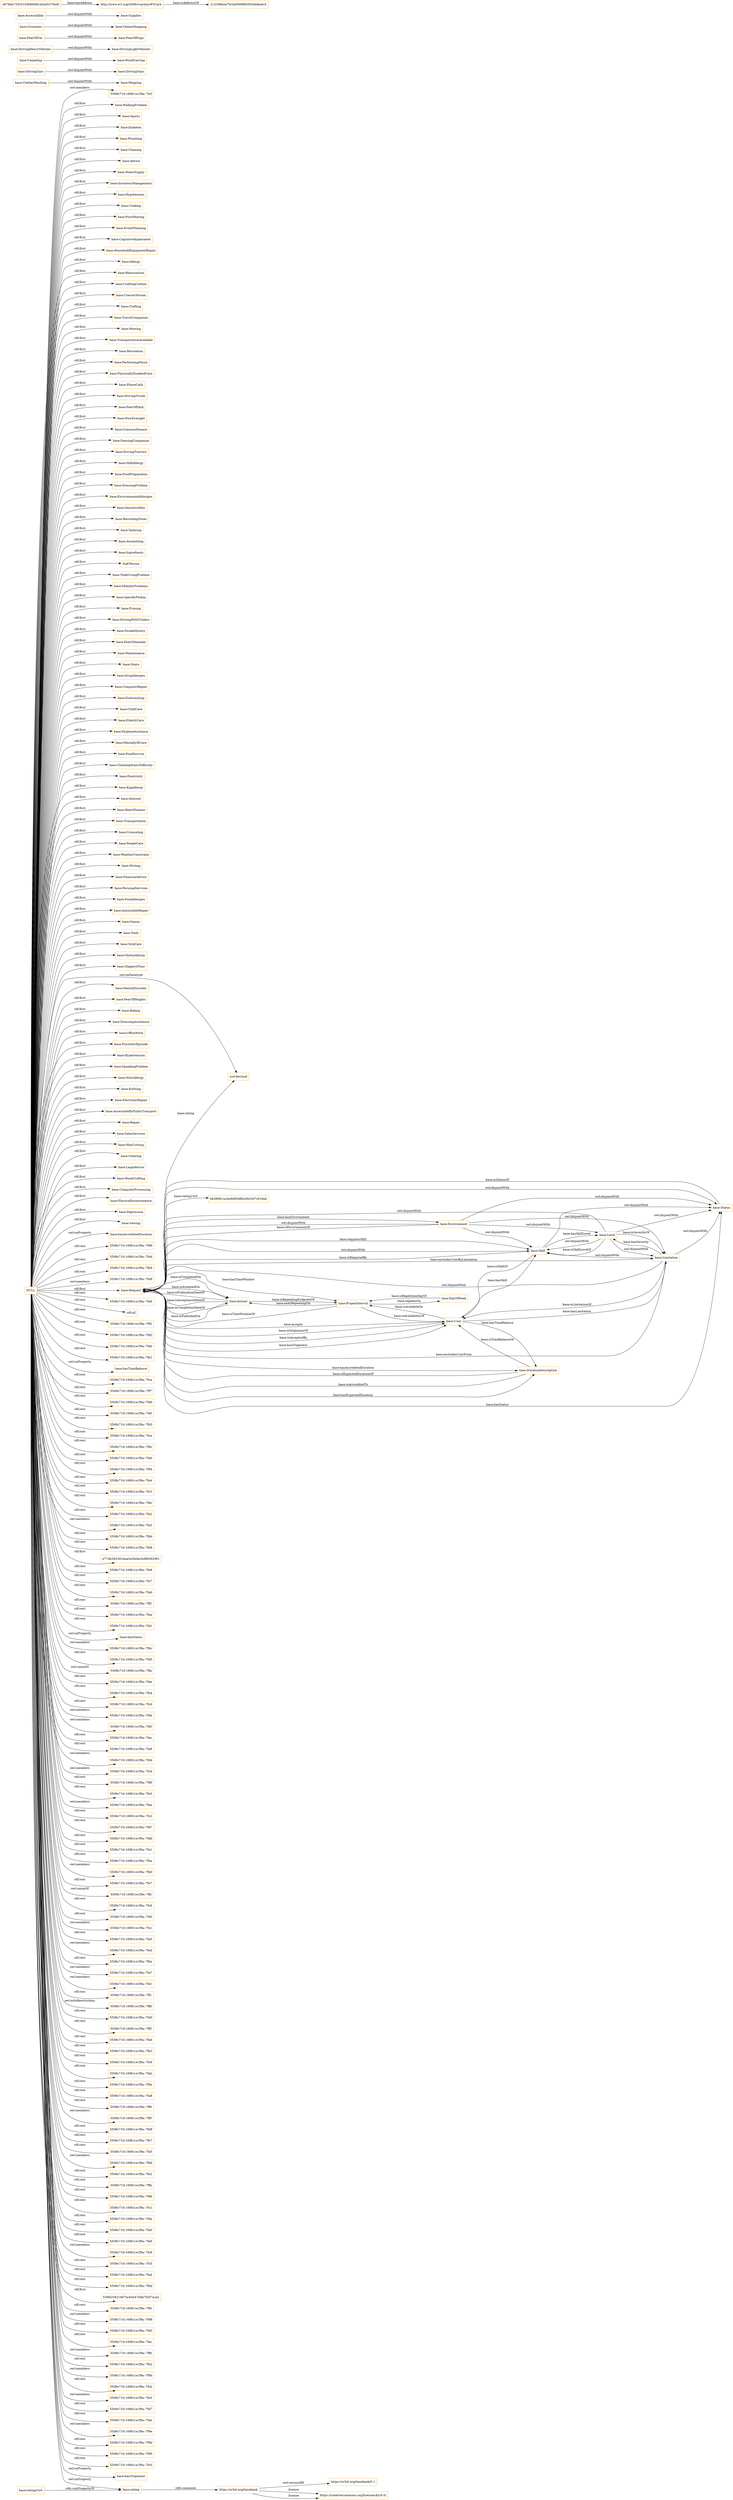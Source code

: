 digraph ar2dtool_diagram { 
rankdir=LR;
size="1501"
node [shape = rectangle, color="orange"]; "base:WalkingProblem" "base:Sports" "base:Mopping" "base:Diabetes" "base:Plumbing" "base:Cleaning" "base:Advice" "base:DrivingCars" "base:WaterSupply" "base:InventoryManagement" "base:Hypotension" "base:Cooking" "base:PoorHearing" "base:EventPlanning" "base:CognitiveImpairment" "time:Instant" "base:HouseholdEquipmentRepair" "base:Allergy" "base:Rheumatism" "time:DayOfWeek" "base:CraftingClothes" "base:UnevenTerrain" "base:Crafting" "base:Carpeting" "base:DrivingHeavyVehicles" "time:ProperInterval" "base:TravelCompanion" "base:Mowing" "base:TransportationAvailable" "base:Recreation" "base:PerformingMusic" "base:PhysicallyDisabledCare" "base:PhoneCalls" "base:DrivingTrucks" "base:FearOfDark" "base:PoorEyesight" "base:CommonDisease" "base:DancingCompanion" "base:DrivingTractors" "base:FearOfDogs" "base:MilkAllergy" "base:Groceries" "base:FoodPreparation" "base:DressingProblem" "base:EnvironmentalAllergies" "base:SensitiveSkin" "base:RecordingNotes" "base:Tailoring" "base:Assembling" "base:Level" "base:Ingredients" "foaf:Person" "base:ToiletUsingProblem" "base:Limitation" "base:MobilityProblems" "base:SpecificPhobia" "base:Pruning" "base:DrivingWithTrailers" "base:StrokeHistory" "base:WoodCarving" "base:FearOfAnimals" "base:Maintenance" "base:User" "base:Stairs" "base:DrugAllergies" "base:ComputerRepair" "base:Dishwashing" "base:ChildCare" "base:DrivingVans" "base:ClothesWashing" "base:Accessibility" "base:ElderlyCare" "base:OnlineShopping" "base:HygieneAssitance" "base:MentallyIllCare" "base:Environment" "base:FoodService" "base:ClimbingStairsDifficulty" "base:Electricity" "base:EggAllergy" "base:Internet" "base:HeartDisease" "e978eb73355105f46f481dcbd5376e4f" "time:DurationDescription" "base:Transportation" "base:Status" "base:Counseling" "base:PeopleCare" "base:WeatherConstraint" "base:Writing" "base:FinancialAdvice" "base:PersonalServices" "base:FoodAllergies" "base:AutomobileRepair" "base:Games" "base:Tools" "base:SickCare" "http://www.w3.org/2006/vcard/ns#VCard" "base:GlutenAllergy" "base:FearOfCat" "base:SlipperyFloor" "base:Request" "base:MentalDisorder" "212396bee7fc5a0909f9d3f34ddba6c5" "base:FearOfHeights" "base:Baking" "base:DrivingLightVehicles" "base:DressingAssistance" "base:OfficeWork" "base:PsychoticEpisode" "base:Hypertension" "base:SpeakingProblem" "base:NutsAllergy" "base:Knitting" "base:ElectronicRepair" "base:AccessibleByPublicTransport" "base:Repair" "base:SalesServices" "base:Skill" "base:Supplies" "base:HairCutting" "base:Catering" "base:LegalAdvice" "base:WoodCrafting" "base:ComputerProcessing" "base:PhysicalInconvenience" "base:Depression" "base:Sewing" ; /*classes style*/
	"base:Groceries" -> "base:OnlineShopping" [ label = "owl:disjointWith" ];
	"base:Limitation" -> "base:Status" [ label = "owl:disjointWith" ];
	"base:Limitation" -> "base:Skill" [ label = "owl:disjointWith" ];
	"base:Limitation" -> "base:Request" [ label = "owl:disjointWith" ];
	"base:Request" -> "base:Status" [ label = "owl:disjointWith" ];
	"base:Request" -> "base:Skill" [ label = "owl:disjointWith" ];
	"base:Carpeting" -> "base:WoodCarving" [ label = "owl:disjointWith" ];
	"base:FearOfCat" -> "base:FearOfDogs" [ label = "owl:disjointWith" ];
	"base:DrivingHeavyVehicles" -> "base:DrivingLightVehicles" [ label = "owl:disjointWith" ];
	"base:Accessibility" -> "base:Supplies" [ label = "owl:disjointWith" ];
	"base:Skill" -> "base:Status" [ label = "owl:disjointWith" ];
	"base:rating1to5" -> "base:rating" [ label = "rdfs:subPropertyOf" ];
	"NULL" -> "base:hasAccreditedDuration" [ label = "owl:onProperty" ];
	"NULL" -> "5508c716:169fc1e1f9a:-7f99" [ label = "rdf:rest" ];
	"NULL" -> "base:MentallyIllCare" [ label = "rdf:first" ];
	"NULL" -> "5508c716:169fc1e1f9a:-7fdd" [ label = "rdf:rest" ];
	"NULL" -> "5508c716:169fc1e1f9a:-7fb9" [ label = "rdf:rest" ];
	"NULL" -> "base:FearOfHeights" [ label = "rdf:first" ];
	"NULL" -> "base:DressingAssistance" [ label = "rdf:first" ];
	"NULL" -> "5508c716:169fc1e1f9a:-7fd9" [ label = "owl:members" ];
	"NULL" -> "5508c716:169fc1e1f9a:-7fe9" [ label = "rdf:rest" ];
	"NULL" -> "base:RecordingNotes" [ label = "rdf:first" ];
	"NULL" -> "base:AutomobileRepair" [ label = "rdf:first" ];
	"NULL" -> "rdf:nil" [ label = "rdf:rest" ];
	"NULL" -> "base:SalesServices" [ label = "rdf:first" ];
	"NULL" -> "base:HygieneAssitance" [ label = "rdf:first" ];
	"NULL" -> "base:Pruning" [ label = "rdf:first" ];
	"NULL" -> "5508c716:169fc1e1f9a:-7ff3" [ label = "rdf:rest" ];
	"NULL" -> "base:Tools" [ label = "rdf:first" ];
	"NULL" -> "5508c716:169fc1e1f9a:-7fd2" [ label = "rdf:rest" ];
	"NULL" -> "5508c716:169fc1e1f9a:-7feb" [ label = "rdf:rest" ];
	"NULL" -> "5508c716:169fc1e1f9a:-7fb1" [ label = "rdf:rest" ];
	"NULL" -> "base:hasTimeBalance" [ label = "owl:onProperty" ];
	"NULL" -> "5508c716:169fc1e1f9a:-7fca" [ label = "rdf:rest" ];
	"NULL" -> "base:StrokeHistory" [ label = "rdf:first" ];
	"NULL" -> "base:OfficeWork" [ label = "rdf:first" ];
	"NULL" -> "base:Sewing" [ label = "rdf:first" ];
	"NULL" -> "base:Assembling" [ label = "rdf:first" ];
	"NULL" -> "5508c716:169fc1e1f9a:-7ff7" [ label = "rdf:rest" ];
	"NULL" -> "5508c716:169fc1e1f9a:-7fd6" [ label = "rdf:rest" ];
	"NULL" -> "5508c716:169fc1e1f9a:-7fef" [ label = "rdf:rest" ];
	"NULL" -> "base:DrivingTrucks" [ label = "rdf:first" ];
	"NULL" -> "base:NutsAllergy" [ label = "rdf:first" ];
	"NULL" -> "5508c716:169fc1e1f9a:-7fb5" [ label = "rdf:rest" ];
	"NULL" -> "5508c716:169fc1e1f9a:-7fce" [ label = "rdf:rest" ];
	"NULL" -> "base:Recreation" [ label = "rdf:first" ];
	"NULL" -> "base:Electricity" [ label = "rdf:first" ];
	"NULL" -> "5508c716:169fc1e1f9a:-7f9c" [ label = "rdf:rest" ];
	"NULL" -> "5508c716:169fc1e1f9a:-7fe0" [ label = "rdf:rest" ];
	"NULL" -> "base:FoodService" [ label = "rdf:first" ];
	"NULL" -> "base:Games" [ label = "rdf:first" ];
	"NULL" -> "5508c716:169fc1e1f9a:-7f94" [ label = "rdf:rest" ];
	"NULL" -> "base:Sports" [ label = "rdf:first" ];
	"NULL" -> "base:AccessibleByPublicTransport" [ label = "rdf:first" ];
	"NULL" -> "base:Cooking" [ label = "rdf:first" ];
	"NULL" -> "base:Transportation" [ label = "rdf:first" ];
	"NULL" -> "base:EnvironmentalAllergies" [ label = "rdf:first" ];
	"NULL" -> "base:ClimbingStairsDifficulty" [ label = "rdf:first" ];
	"NULL" -> "5508c716:169fc1e1f9a:-7fe4" [ label = "rdf:rest" ];
	"NULL" -> "base:FoodPreparation" [ label = "rdf:first" ];
	"NULL" -> "base:SlipperyFloor" [ label = "rdf:first" ];
	"NULL" -> "base:DrivingWithTrailers" [ label = "rdf:first" ];
	"NULL" -> "5508c716:169fc1e1f9a:-7fc3" [ label = "rdf:rest" ];
	"NULL" -> "5508c716:169fc1e1f9a:-7fdc" [ label = "rdf:rest" ];
	"NULL" -> "5508c716:169fc1e1f9a:-7fa2" [ label = "rdf:rest" ];
	"NULL" -> "5508c716:169fc1e1f9a:-7fa3" [ label = "owl:members" ];
	"NULL" -> "5508c716:169fc1e1f9a:-7fbb" [ label = "rdf:rest" ];
	"NULL" -> "5508c716:169fc1e1f9a:-7fb8" [ label = "rdf:rest" ];
	"NULL" -> "e77db392391baa3a5bfda3e9fb562961" [ label = "rdf:first" ];
	"NULL" -> "base:Diabetes" [ label = "rdf:first" ];
	"NULL" -> "5508c716:169fc1e1f9a:-7fe8" [ label = "rdf:rest" ];
	"NULL" -> "base:Plumbing" [ label = "rdf:first" ];
	"NULL" -> "5508c716:169fc1e1f9a:-7fc7" [ label = "rdf:rest" ];
	"NULL" -> "5508c716:169fc1e1f9a:-7fa6" [ label = "rdf:rest" ];
	"NULL" -> "base:MobilityProblems" [ label = "rdf:first" ];
	"NULL" -> "5508c716:169fc1e1f9a:-7ff2" [ label = "rdf:rest" ];
	"NULL" -> "5508c716:169fc1e1f9a:-7fea" [ label = "rdf:rest" ];
	"NULL" -> "5508c716:169fc1e1f9a:-7fd1" [ label = "rdf:rest" ];
	"NULL" -> "base:SpecificPhobia" [ label = "rdf:first" ];
	"NULL" -> "base:hasStatus" [ label = "owl:onProperty" ];
	"NULL" -> "base:Knitting" [ label = "rdf:first" ];
	"NULL" -> "5508c716:169fc1e1f9a:-7fbc" [ label = "owl:members" ];
	"NULL" -> "base:ElderlyCare" [ label = "rdf:first" ];
	"NULL" -> "base:Rheumatism" [ label = "rdf:first" ];
	"NULL" -> "base:Ingredients" [ label = "rdf:first" ];
	"NULL" -> "base:WaterSupply" [ label = "rdf:first" ];
	"NULL" -> "5508c716:169fc1e1f9a:-7fd5" [ label = "rdf:rest" ];
	"NULL" -> "5508c716:169fc1e1f9a:-7ffa" [ label = "owl:unionOf" ];
	"NULL" -> "base:Maintenance" [ label = "rdf:first" ];
	"NULL" -> "5508c716:169fc1e1f9a:-7fee" [ label = "rdf:rest" ];
	"NULL" -> "5508c716:169fc1e1f9a:-7fb4" [ label = "rdf:rest" ];
	"NULL" -> "base:Allergy" [ label = "rdf:first" ];
	"NULL" -> "5508c716:169fc1e1f9a:-7fcd" [ label = "rdf:rest" ];
	"NULL" -> "5508c716:169fc1e1f9a:-7fde" [ label = "owl:members" ];
	"NULL" -> "5508c716:169fc1e1f9a:-7fbf" [ label = "owl:members" ];
	"NULL" -> "5508c716:169fc1e1f9a:-7fac" [ label = "rdf:rest" ];
	"NULL" -> "base:SpeakingProblem" [ label = "rdf:first" ];
	"NULL" -> "5508c716:169fc1e1f9a:-7fa9" [ label = "rdf:rest" ];
	"NULL" -> "base:DressingProblem" [ label = "rdf:first" ];
	"NULL" -> "5508c716:169fc1e1f9a:-7fd4" [ label = "owl:members" ];
	"NULL" -> "5508c716:169fc1e1f9a:-7fc4" [ label = "owl:members" ];
	"NULL" -> "base:PoorEyesight" [ label = "rdf:first" ];
	"NULL" -> "base:WeatherConstraint" [ label = "rdf:first" ];
	"NULL" -> "base:EventPlanning" [ label = "rdf:first" ];
	"NULL" -> "5508c716:169fc1e1f9a:-7f9f" [ label = "rdf:rest" ];
	"NULL" -> "base:HeartDisease" [ label = "rdf:first" ];
	"NULL" -> "base:DrivingTractors" [ label = "rdf:first" ];
	"NULL" -> "5508c716:169fc1e1f9a:-7fe3" [ label = "rdf:rest" ];
	"NULL" -> "base:LegalAdvice" [ label = "rdf:first" ];
	"NULL" -> "5508c716:169fc1e1f9a:-7faa" [ label = "owl:members" ];
	"NULL" -> "base:Writing" [ label = "rdf:first" ];
	"NULL" -> "5508c716:169fc1e1f9a:-7fc2" [ label = "rdf:rest" ];
	"NULL" -> "5508c716:169fc1e1f9a:-7f97" [ label = "rdf:rest" ];
	"NULL" -> "base:CognitiveImpairment" [ label = "rdf:first" ];
	"NULL" -> "base:FearOfAnimals" [ label = "rdf:first" ];
	"NULL" -> "5508c716:169fc1e1f9a:-7fdb" [ label = "rdf:rest" ];
	"NULL" -> "5508c716:169fc1e1f9a:-7fa1" [ label = "rdf:rest" ];
	"NULL" -> "base:TransportationAvailable" [ label = "rdf:first" ];
	"NULL" -> "5508c716:169fc1e1f9a:-7fba" [ label = "rdf:rest" ];
	"NULL" -> "5508c716:169fc1e1f9a:-7fb0" [ label = "owl:members" ];
	"NULL" -> "base:MilkAllergy" [ label = "rdf:first" ];
	"NULL" -> "5508c716:169fc1e1f9a:-7fe7" [ label = "rdf:rest" ];
	"NULL" -> "base:ChildCare" [ label = "rdf:first" ];
	"NULL" -> "5508c716:169fc1e1f9a:-7ffc" [ label = "owl:unionOf" ];
	"NULL" -> "5508c716:169fc1e1f9a:-7fc6" [ label = "rdf:rest" ];
	"NULL" -> "5508c716:169fc1e1f9a:-7fdf" [ label = "rdf:rest" ];
	"NULL" -> "5508c716:169fc1e1f9a:-7fcc" [ label = "owl:members" ];
	"NULL" -> "5508c716:169fc1e1f9a:-7fa5" [ label = "rdf:rest" ];
	"NULL" -> "5508c716:169fc1e1f9a:-7fad" [ label = "owl:members" ];
	"NULL" -> "base:ElectronicRepair" [ label = "rdf:first" ];
	"NULL" -> "5508c716:169fc1e1f9a:-7fbe" [ label = "rdf:rest" ];
	"NULL" -> "base:Depression" [ label = "rdf:first" ];
	"NULL" -> "base:Dishwashing" [ label = "rdf:first" ];
	"NULL" -> "5508c716:169fc1e1f9a:-7fa7" [ label = "owl:members" ];
	"NULL" -> "5508c716:169fc1e1f9a:-7fe1" [ label = "owl:members" ];
	"NULL" -> "5508c716:169fc1e1f9a:-7ff1" [ label = "rdf:rest" ];
	"NULL" -> "5508c716:169fc1e1f9a:-7ff8" [ label = "owl:withRestrictions" ];
	"NULL" -> "base:PhysicalInconvenience" [ label = "rdf:first" ];
	"NULL" -> "base:PoorHearing" [ label = "rdf:first" ];
	"NULL" -> "5508c716:169fc1e1f9a:-7fd0" [ label = "rdf:rest" ];
	"NULL" -> "base:InventoryManagement" [ label = "rdf:first" ];
	"NULL" -> "base:ToiletUsingProblem" [ label = "rdf:first" ];
	"NULL" -> "base:Advice" [ label = "rdf:first" ];
	"NULL" -> "base:Stairs" [ label = "rdf:first" ];
	"NULL" -> "5508c716:169fc1e1f9a:-7ff5" [ label = "rdf:rest" ];
	"NULL" -> "5508c716:169fc1e1f9a:-7fed" [ label = "rdf:rest" ];
	"NULL" -> "5508c716:169fc1e1f9a:-7fb3" [ label = "rdf:rest" ];
	"NULL" -> "base:Hypertension" [ label = "rdf:first" ];
	"NULL" -> "5508c716:169fc1e1f9a:-7fc9" [ label = "rdf:rest" ];
	"NULL" -> "5508c716:169fc1e1f9a:-7fab" [ label = "rdf:rest" ];
	"NULL" -> "5508c716:169fc1e1f9a:-7f9a" [ label = "rdf:rest" ];
	"NULL" -> "5508c716:169fc1e1f9a:-7fa8" [ label = "rdf:rest" ];
	"NULL" -> "5508c716:169fc1e1f9a:-7ff9" [ label = "rdf:rest" ];
	"NULL" -> "base:TravelCompanion" [ label = "rdf:first" ];
	"NULL" -> "5508c716:169fc1e1f9a:-7ff0" [ label = "owl:members" ];
	"NULL" -> "5508c716:169fc1e1f9a:-7fd8" [ label = "rdf:rest" ];
	"NULL" -> "base:Counseling" [ label = "rdf:first" ];
	"NULL" -> "base:PerformingMusic" [ label = "rdf:first" ];
	"NULL" -> "5508c716:169fc1e1f9a:-7fb7" [ label = "rdf:rest" ];
	"NULL" -> "base:PeopleCare" [ label = "rdf:first" ];
	"NULL" -> "base:Hypotension" [ label = "rdf:first" ];
	"NULL" -> "5508c716:169fc1e1f9a:-7faf" [ label = "rdf:rest" ];
	"NULL" -> "base:MentalDisorder" [ label = "rdf:first" ];
	"NULL" -> "base:EggAllergy" [ label = "rdf:first" ];
	"NULL" -> "5508c716:169fc1e1f9a:-7fb6" [ label = "owl:members" ];
	"NULL" -> "base:WoodCrafting" [ label = "rdf:first" ];
	"NULL" -> "base:ComputerProcessing" [ label = "rdf:first" ];
	"NULL" -> "5508c716:169fc1e1f9a:-7fe2" [ label = "rdf:rest" ];
	"NULL" -> "5508c716:169fc1e1f9a:-7ffb" [ label = "rdf:rest" ];
	"NULL" -> "5508c716:169fc1e1f9a:-7f96" [ label = "rdf:rest" ];
	"NULL" -> "5508c716:169fc1e1f9a:-7fc1" [ label = "rdf:rest" ];
	"NULL" -> "base:UnevenTerrain" [ label = "rdf:first" ];
	"NULL" -> "base:FearOfDark" [ label = "rdf:first" ];
	"NULL" -> "5508c716:169fc1e1f9a:-7fda" [ label = "rdf:rest" ];
	"NULL" -> "5508c716:169fc1e1f9a:-7fa0" [ label = "rdf:rest" ];
	"NULL" -> "base:FoodAllergies" [ label = "rdf:first" ];
	"NULL" -> "base:DrugAllergies" [ label = "rdf:first" ];
	"NULL" -> "foaf:Person" [ label = "rdf:first" ];
	"NULL" -> "base:Baking" [ label = "rdf:first" ];
	"NULL" -> "base:Tailoring" [ label = "rdf:first" ];
	"NULL" -> "base:SensitiveSkin" [ label = "rdf:first" ];
	"NULL" -> "base:SickCare" [ label = "rdf:first" ];
	"NULL" -> "5508c716:169fc1e1f9a:-7fe6" [ label = "rdf:rest" ];
	"NULL" -> "5508c716:169fc1e1f9a:-7fc8" [ label = "owl:members" ];
	"NULL" -> "5508c716:169fc1e1f9a:-7fc5" [ label = "rdf:rest" ];
	"NULL" -> "base:DancingCompanion" [ label = "rdf:first" ];
	"NULL" -> "base:Request" [ label = "rdf:first" ];
	"NULL" -> "5508c716:169fc1e1f9a:-7fa4" [ label = "rdf:rest" ];
	"NULL" -> "base:HairCutting" [ label = "rdf:first" ];
	"NULL" -> "5508c716:169fc1e1f9a:-7fbd" [ label = "rdf:rest" ];
	"NULL" -> "base:FinancialAdvice" [ label = "rdf:first" ];
	"NULL" -> "f1fdb25821667bcb5e47ddb7f267aca2" [ label = "rdf:first" ];
	"NULL" -> "base:CraftingClothes" [ label = "rdf:first" ];
	"NULL" -> "base:Internet" [ label = "rdf:first" ];
	"NULL" -> "base:GlutenAllergy" [ label = "rdf:first" ];
	"NULL" -> "5508c716:169fc1e1f9a:-7ff4" [ label = "rdf:rest" ];
	"NULL" -> "5508c716:169fc1e1f9a:-7f98" [ label = "owl:members" ];
	"NULL" -> "5508c716:169fc1e1f9a:-7fd3" [ label = "rdf:rest" ];
	"NULL" -> "base:PhysicallyDisabledCare" [ label = "rdf:first" ];
	"NULL" -> "base:PsychoticEpisode" [ label = "rdf:first" ];
	"NULL" -> "5508c716:169fc1e1f9a:-7fec" [ label = "rdf:rest" ];
	"NULL" -> "base:Mowing" [ label = "rdf:first" ];
	"NULL" -> "5508c716:169fc1e1f9a:-7ff6" [ label = "owl:members" ];
	"NULL" -> "5508c716:169fc1e1f9a:-7fb2" [ label = "rdf:rest" ];
	"NULL" -> "5508c716:169fc1e1f9a:-7f9b" [ label = "owl:members" ];
	"NULL" -> "5508c716:169fc1e1f9a:-7fcb" [ label = "rdf:rest" ];
	"NULL" -> "base:Crafting" [ label = "rdf:first" ];
	"NULL" -> "5508c716:169fc1e1f9a:-7fe5" [ label = "owl:members" ];
	"NULL" -> "5508c716:169fc1e1f9a:-7fd7" [ label = "rdf:rest" ];
	"NULL" -> "base:Cleaning" [ label = "rdf:first" ];
	"NULL" -> "base:CommonDisease" [ label = "rdf:first" ];
	"NULL" -> "xsd:decimal" [ label = "owl:onDatatype" ];
	"NULL" -> "5508c716:169fc1e1f9a:-7fae" [ label = "rdf:rest" ];
	"NULL" -> "base:WalkingProblem" [ label = "rdf:first" ];
	"NULL" -> "5508c716:169fc1e1f9a:-7f9e" [ label = "owl:members" ];
	"NULL" -> "base:Repair" [ label = "rdf:first" ];
	"NULL" -> "5508c716:169fc1e1f9a:-7f9d" [ label = "rdf:rest" ];
	"NULL" -> "base:ComputerRepair" [ label = "rdf:first" ];
	"NULL" -> "base:PersonalServices" [ label = "rdf:first" ];
	"NULL" -> "base:rating" [ label = "owl:onProperty" ];
	"NULL" -> "5508c716:169fc1e1f9a:-7f95" [ label = "rdf:rest" ];
	"NULL" -> "5508c716:169fc1e1f9a:-7fc0" [ label = "rdf:rest" ];
	"NULL" -> "base:hasOriginator" [ label = "owl:onProperty" ];
	"NULL" -> "base:PhoneCalls" [ label = "rdf:first" ];
	"NULL" -> "base:HouseholdEquipmentRepair" [ label = "rdf:first" ];
	"NULL" -> "base:Catering" [ label = "rdf:first" ];
	"NULL" -> "5508c716:169fc1e1f9a:-7fcf" [ label = "owl:members" ];
	"base:DrivingCars" -> "base:DrivingVans" [ label = "owl:disjointWith" ];
	"https://w3id.org/timebank" -> "https://creativecommons.org/licenses/by/4.0/" [ label = ":license" ];
	"https://w3id.org/timebank" -> "https://w3id.org/timebank/0.1" [ label = "owl:versionIRI" ];
	"https://w3id.org/timebank" -> "https://creativecommons.org/licenses/by/4.0/" [ label = ":license" ];
	"base:Level" -> "base:Status" [ label = "owl:disjointWith" ];
	"base:Level" -> "base:Skill" [ label = "owl:disjointWith" ];
	"base:Level" -> "base:Request" [ label = "owl:disjointWith" ];
	"base:Level" -> "base:Limitation" [ label = "owl:disjointWith" ];
	"base:ClothesWashing" -> "base:Mopping" [ label = "owl:disjointWith" ];
	"base:rating" -> "https://w3id.org/timebank" [ label = "rdfs:comment" ];
	"base:Environment" -> "base:Status" [ label = "owl:disjointWith" ];
	"base:Environment" -> "base:Skill" [ label = "owl:disjointWith" ];
	"base:Environment" -> "base:Request" [ label = "owl:disjointWith" ];
	"base:Environment" -> "base:Limitation" [ label = "owl:disjointWith" ];
	"base:Environment" -> "base:Level" [ label = "owl:disjointWith" ];
	"time:Instant" -> "base:Request" [ label = "base:isPublicationDateOf" ];
	"base:Level" -> "base:Limitation" [ label = "base:isSeverityOf" ];
	"time:ProperInterval" -> "time:Instant" [ label = "base:endsRepeatingOn" ];
	"time:ProperInterval" -> "base:Request" [ label = "base:isTimeWindowOf" ];
	"base:Request" -> "time:Instant" [ label = "base:isPublishedOn" ];
	"base:Request" -> "time:ProperInterval" [ label = "base:hasTimeWindow" ];
	"base:Skill" -> "base:User" [ label = "base:isSkillOf" ];
	"time:Instant" -> "time:ProperInterval" [ label = "base:isRepeatingEndpointOf" ];
	"base:Request" -> "time:Instant" [ label = "base:isCompletedOn" ];
	"base:Request" -> "base:Environment" [ label = "base:hasEnvironment" ];
	"base:Request" -> "xsd:decimal" [ label = "base:rating" ];
	"base:Level" -> "base:Skill" [ label = "base:isSkillLevelOf" ];
	"base:User" -> "base:Skill" [ label = "base:hasSkill" ];
	"base:Request" -> "time:DurationDescription" [ label = "base:hasAccreditedDuration" ];
	"base:User" -> "base:Request" [ label = "base:accepts" ];
	"time:Instant" -> "base:Request" [ label = "base:isAcceptanceDateOf" ];
	"base:Limitation" -> "base:User" [ label = "base:isLimitationOf" ];
	"http://www.w3.org/2006/vcard/ns#VCard" -> "212396bee7fc5a0909f9d3f34ddba6c5" [ label = "base:isAddressOf" ];
	"base:User" -> "time:DurationDescription" [ label = "base:hasTimeBalance" ];
	"base:User" -> "base:Request" [ label = "base:isOriginatorOf" ];
	"time:DurationDescription" -> "base:User" [ label = "base:isTimeBalanceOf" ];
	"base:Request" -> "base:Skill" [ label = "base:requiresSkill" ];
	"time:DurationDescription" -> "base:Request" [ label = "base:isExpectedDurationOf" ];
	"time:DayOfWeek" -> "time:ProperInterval" [ label = "base:isRepetitionDayOf" ];
	"base:Request" -> "base:Limitation" [ label = "base:excludesUserByLimitation" ];
	"base:Environment" -> "base:Request" [ label = "base:isEnvironmentOf" ];
	"base:Limitation" -> "base:Level" [ label = "base:hasSeverity" ];
	"base:Status" -> "base:Request" [ label = "base:isStatusOf" ];
	"base:Request" -> "base:User" [ label = "base:isAcceptedBy" ];
	"base:Request" -> "base:Status" [ label = "base:hasStatus" ];
	"time:ProperInterval" -> "base:User" [ label = "base:isAvailabilityOf" ];
	"time:ProperInterval" -> "time:DayOfWeek" [ label = "base:repeatsOn" ];
	"base:Limitation" -> "base:Request" [ label = "base:excludesUserFrom" ];
	"base:Request" -> "time:Instant" [ label = "base:isAcceptedOn" ];
	"base:Skill" -> "base:Request" [ label = "base:isRequiredBy" ];
	"base:User" -> "time:ProperInterval" [ label = "base:isAvailableOn" ];
	"base:Request" -> "time:DurationDescription" [ label = "base:hasExpectedDuration" ];
	"base:User" -> "base:Limitation" [ label = "base:hasLimitation" ];
	"time:Instant" -> "base:Request" [ label = "base:isCompletionDateOf" ];
	"e978eb73355105f46f481dcbd5376e4f" -> "http://www.w3.org/2006/vcard/ns#VCard" [ label = "base:hasAddress" ];
	"base:Request" -> "bb389fc1a3ee8d83dfb2d0c5d7c916ad" [ label = "base:rating1to5" ];
	"base:Request" -> "base:User" [ label = "base:hasOriginator" ];
	"time:DurationDescription" -> "base:Request" [ label = "base:isAccreditedTo" ];
	"base:Skill" -> "base:Level" [ label = "base:hasSkillLevel" ];

}
